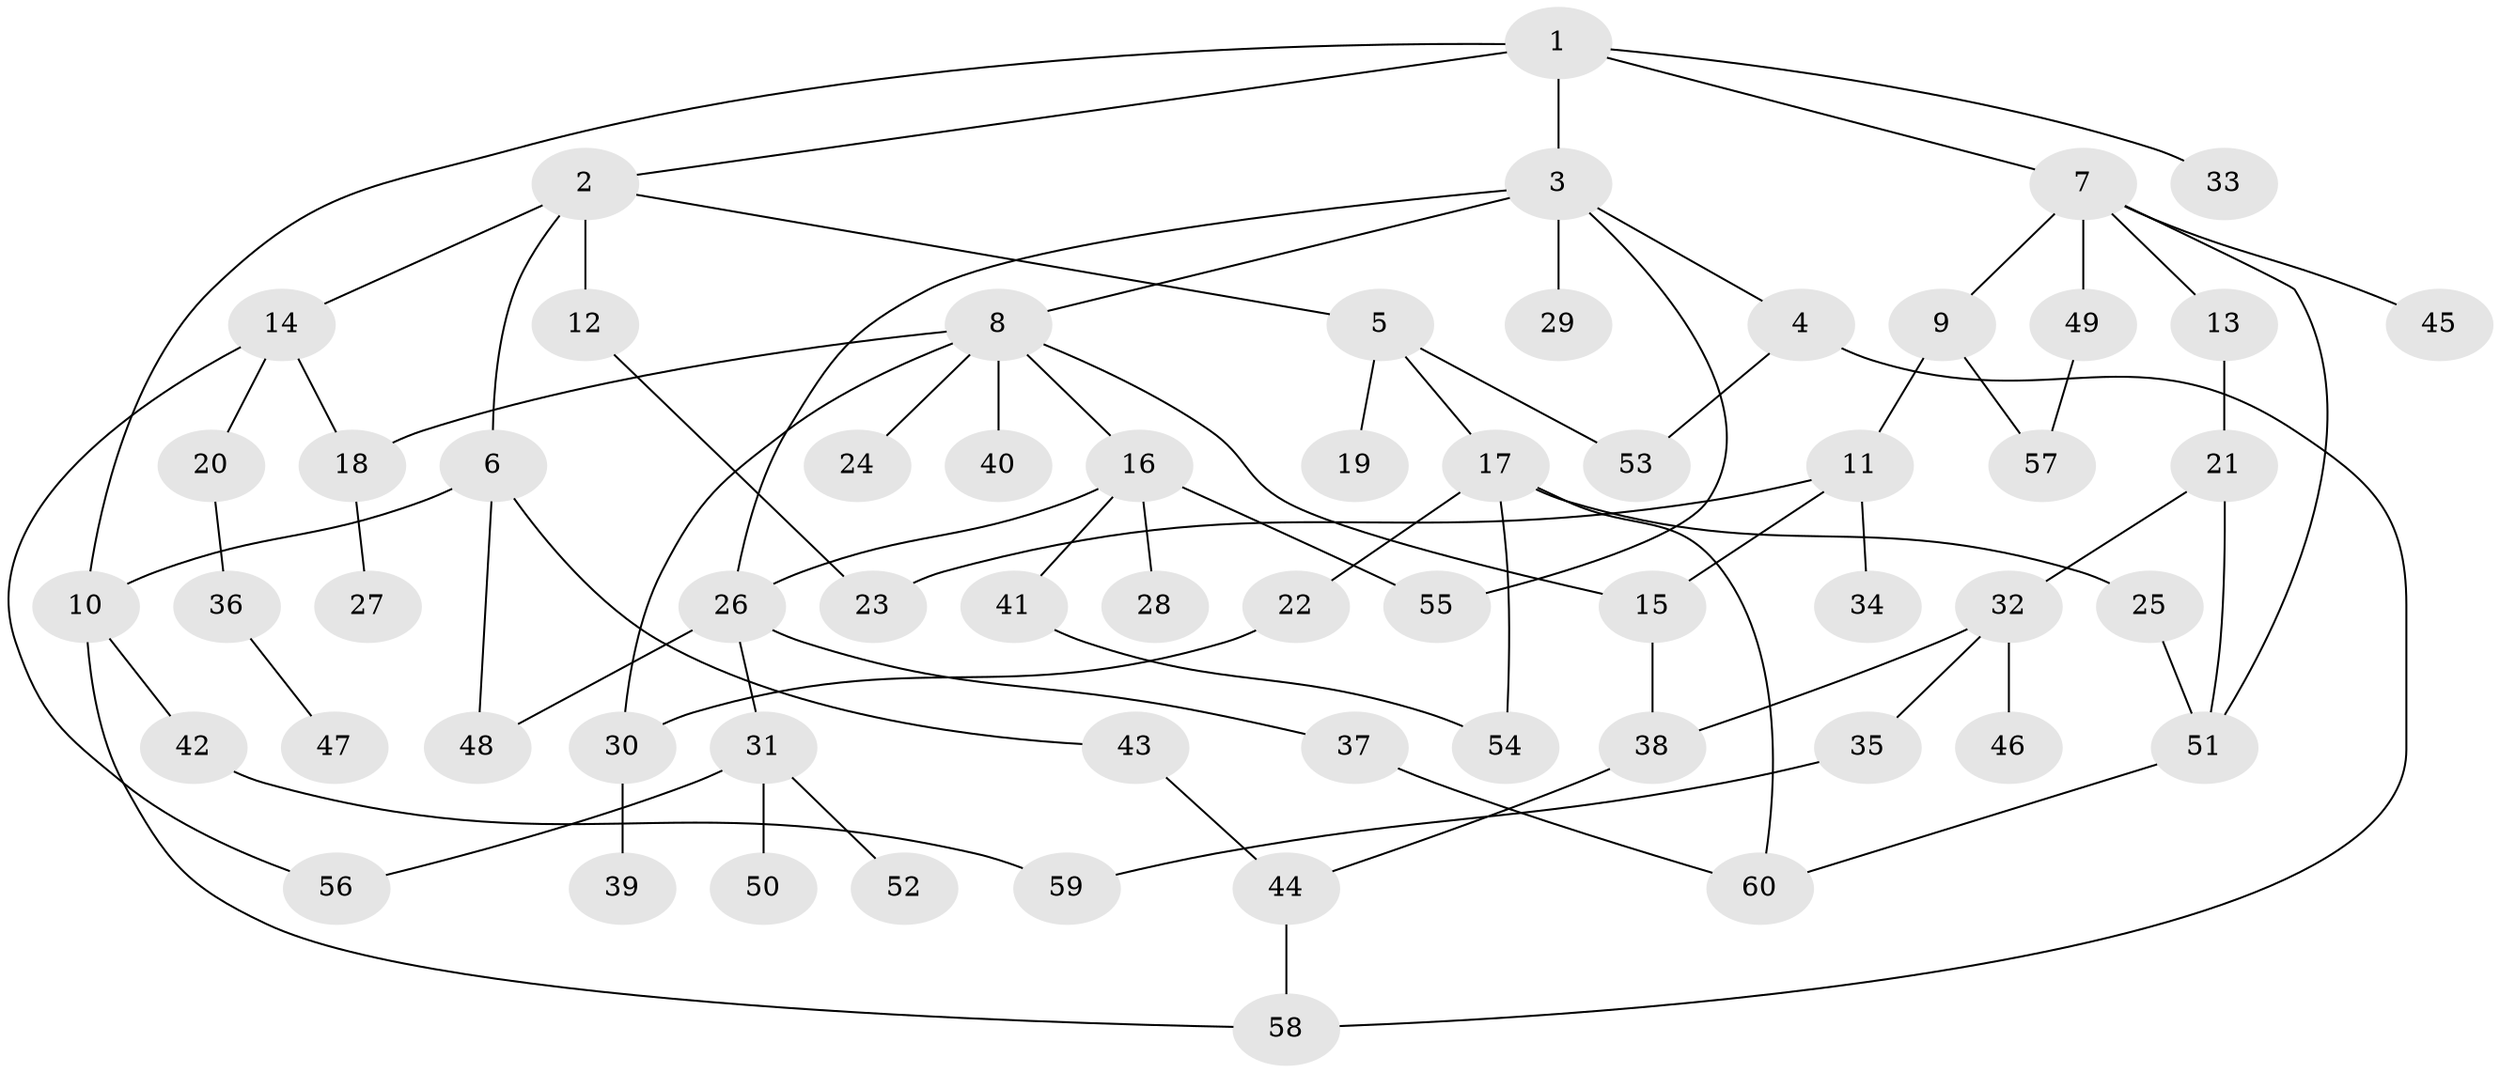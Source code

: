 // Generated by graph-tools (version 1.1) at 2025/25/03/09/25 03:25:30]
// undirected, 60 vertices, 80 edges
graph export_dot {
graph [start="1"]
  node [color=gray90,style=filled];
  1;
  2;
  3;
  4;
  5;
  6;
  7;
  8;
  9;
  10;
  11;
  12;
  13;
  14;
  15;
  16;
  17;
  18;
  19;
  20;
  21;
  22;
  23;
  24;
  25;
  26;
  27;
  28;
  29;
  30;
  31;
  32;
  33;
  34;
  35;
  36;
  37;
  38;
  39;
  40;
  41;
  42;
  43;
  44;
  45;
  46;
  47;
  48;
  49;
  50;
  51;
  52;
  53;
  54;
  55;
  56;
  57;
  58;
  59;
  60;
  1 -- 2;
  1 -- 3;
  1 -- 7;
  1 -- 10;
  1 -- 33;
  2 -- 5;
  2 -- 6;
  2 -- 12;
  2 -- 14;
  3 -- 4;
  3 -- 8;
  3 -- 29;
  3 -- 55;
  3 -- 26;
  4 -- 53;
  4 -- 58;
  5 -- 17;
  5 -- 19;
  5 -- 53;
  6 -- 43;
  6 -- 48;
  6 -- 10;
  7 -- 9;
  7 -- 13;
  7 -- 45;
  7 -- 49;
  7 -- 51;
  8 -- 15;
  8 -- 16;
  8 -- 18;
  8 -- 24;
  8 -- 40;
  8 -- 30;
  9 -- 11;
  9 -- 57;
  10 -- 42;
  10 -- 58;
  11 -- 23;
  11 -- 34;
  11 -- 15;
  12 -- 23;
  13 -- 21;
  14 -- 20;
  14 -- 56;
  14 -- 18;
  15 -- 38;
  16 -- 26;
  16 -- 28;
  16 -- 41;
  16 -- 55;
  17 -- 22;
  17 -- 25;
  17 -- 54;
  17 -- 60;
  18 -- 27;
  20 -- 36;
  21 -- 32;
  21 -- 51;
  22 -- 30;
  25 -- 51;
  26 -- 31;
  26 -- 37;
  26 -- 48;
  30 -- 39;
  31 -- 50;
  31 -- 52;
  31 -- 56;
  32 -- 35;
  32 -- 38;
  32 -- 46;
  35 -- 59;
  36 -- 47;
  37 -- 60;
  38 -- 44;
  41 -- 54;
  42 -- 59;
  43 -- 44;
  44 -- 58;
  49 -- 57;
  51 -- 60;
}
